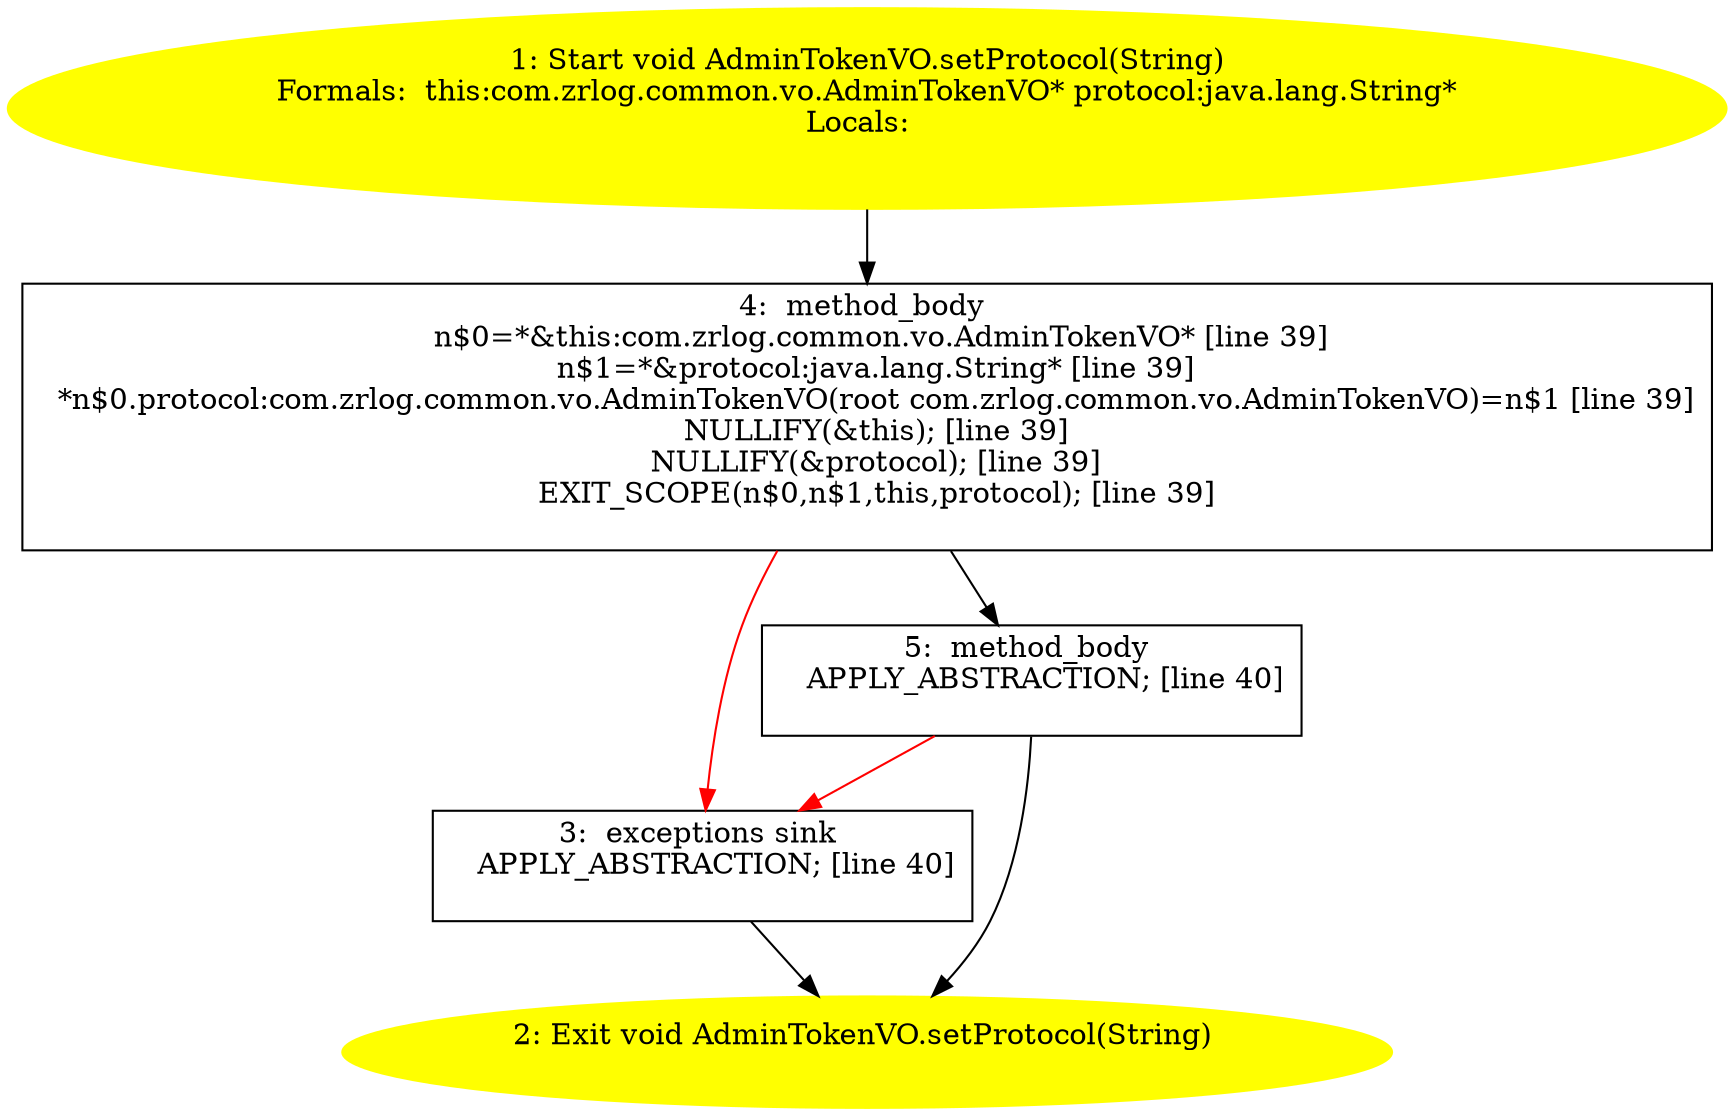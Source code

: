 /* @generated */
digraph cfg {
"com.zrlog.common.vo.AdminTokenVO.setProtocol(java.lang.String):void.14cc6aaeca3f8351f2958406f1adb985_1" [label="1: Start void AdminTokenVO.setProtocol(String)\nFormals:  this:com.zrlog.common.vo.AdminTokenVO* protocol:java.lang.String*\nLocals:  \n  " color=yellow style=filled]
	

	 "com.zrlog.common.vo.AdminTokenVO.setProtocol(java.lang.String):void.14cc6aaeca3f8351f2958406f1adb985_1" -> "com.zrlog.common.vo.AdminTokenVO.setProtocol(java.lang.String):void.14cc6aaeca3f8351f2958406f1adb985_4" ;
"com.zrlog.common.vo.AdminTokenVO.setProtocol(java.lang.String):void.14cc6aaeca3f8351f2958406f1adb985_2" [label="2: Exit void AdminTokenVO.setProtocol(String) \n  " color=yellow style=filled]
	

"com.zrlog.common.vo.AdminTokenVO.setProtocol(java.lang.String):void.14cc6aaeca3f8351f2958406f1adb985_3" [label="3:  exceptions sink \n   APPLY_ABSTRACTION; [line 40]\n " shape="box"]
	

	 "com.zrlog.common.vo.AdminTokenVO.setProtocol(java.lang.String):void.14cc6aaeca3f8351f2958406f1adb985_3" -> "com.zrlog.common.vo.AdminTokenVO.setProtocol(java.lang.String):void.14cc6aaeca3f8351f2958406f1adb985_2" ;
"com.zrlog.common.vo.AdminTokenVO.setProtocol(java.lang.String):void.14cc6aaeca3f8351f2958406f1adb985_4" [label="4:  method_body \n   n$0=*&this:com.zrlog.common.vo.AdminTokenVO* [line 39]\n  n$1=*&protocol:java.lang.String* [line 39]\n  *n$0.protocol:com.zrlog.common.vo.AdminTokenVO(root com.zrlog.common.vo.AdminTokenVO)=n$1 [line 39]\n  NULLIFY(&this); [line 39]\n  NULLIFY(&protocol); [line 39]\n  EXIT_SCOPE(n$0,n$1,this,protocol); [line 39]\n " shape="box"]
	

	 "com.zrlog.common.vo.AdminTokenVO.setProtocol(java.lang.String):void.14cc6aaeca3f8351f2958406f1adb985_4" -> "com.zrlog.common.vo.AdminTokenVO.setProtocol(java.lang.String):void.14cc6aaeca3f8351f2958406f1adb985_5" ;
	 "com.zrlog.common.vo.AdminTokenVO.setProtocol(java.lang.String):void.14cc6aaeca3f8351f2958406f1adb985_4" -> "com.zrlog.common.vo.AdminTokenVO.setProtocol(java.lang.String):void.14cc6aaeca3f8351f2958406f1adb985_3" [color="red" ];
"com.zrlog.common.vo.AdminTokenVO.setProtocol(java.lang.String):void.14cc6aaeca3f8351f2958406f1adb985_5" [label="5:  method_body \n   APPLY_ABSTRACTION; [line 40]\n " shape="box"]
	

	 "com.zrlog.common.vo.AdminTokenVO.setProtocol(java.lang.String):void.14cc6aaeca3f8351f2958406f1adb985_5" -> "com.zrlog.common.vo.AdminTokenVO.setProtocol(java.lang.String):void.14cc6aaeca3f8351f2958406f1adb985_2" ;
	 "com.zrlog.common.vo.AdminTokenVO.setProtocol(java.lang.String):void.14cc6aaeca3f8351f2958406f1adb985_5" -> "com.zrlog.common.vo.AdminTokenVO.setProtocol(java.lang.String):void.14cc6aaeca3f8351f2958406f1adb985_3" [color="red" ];
}
